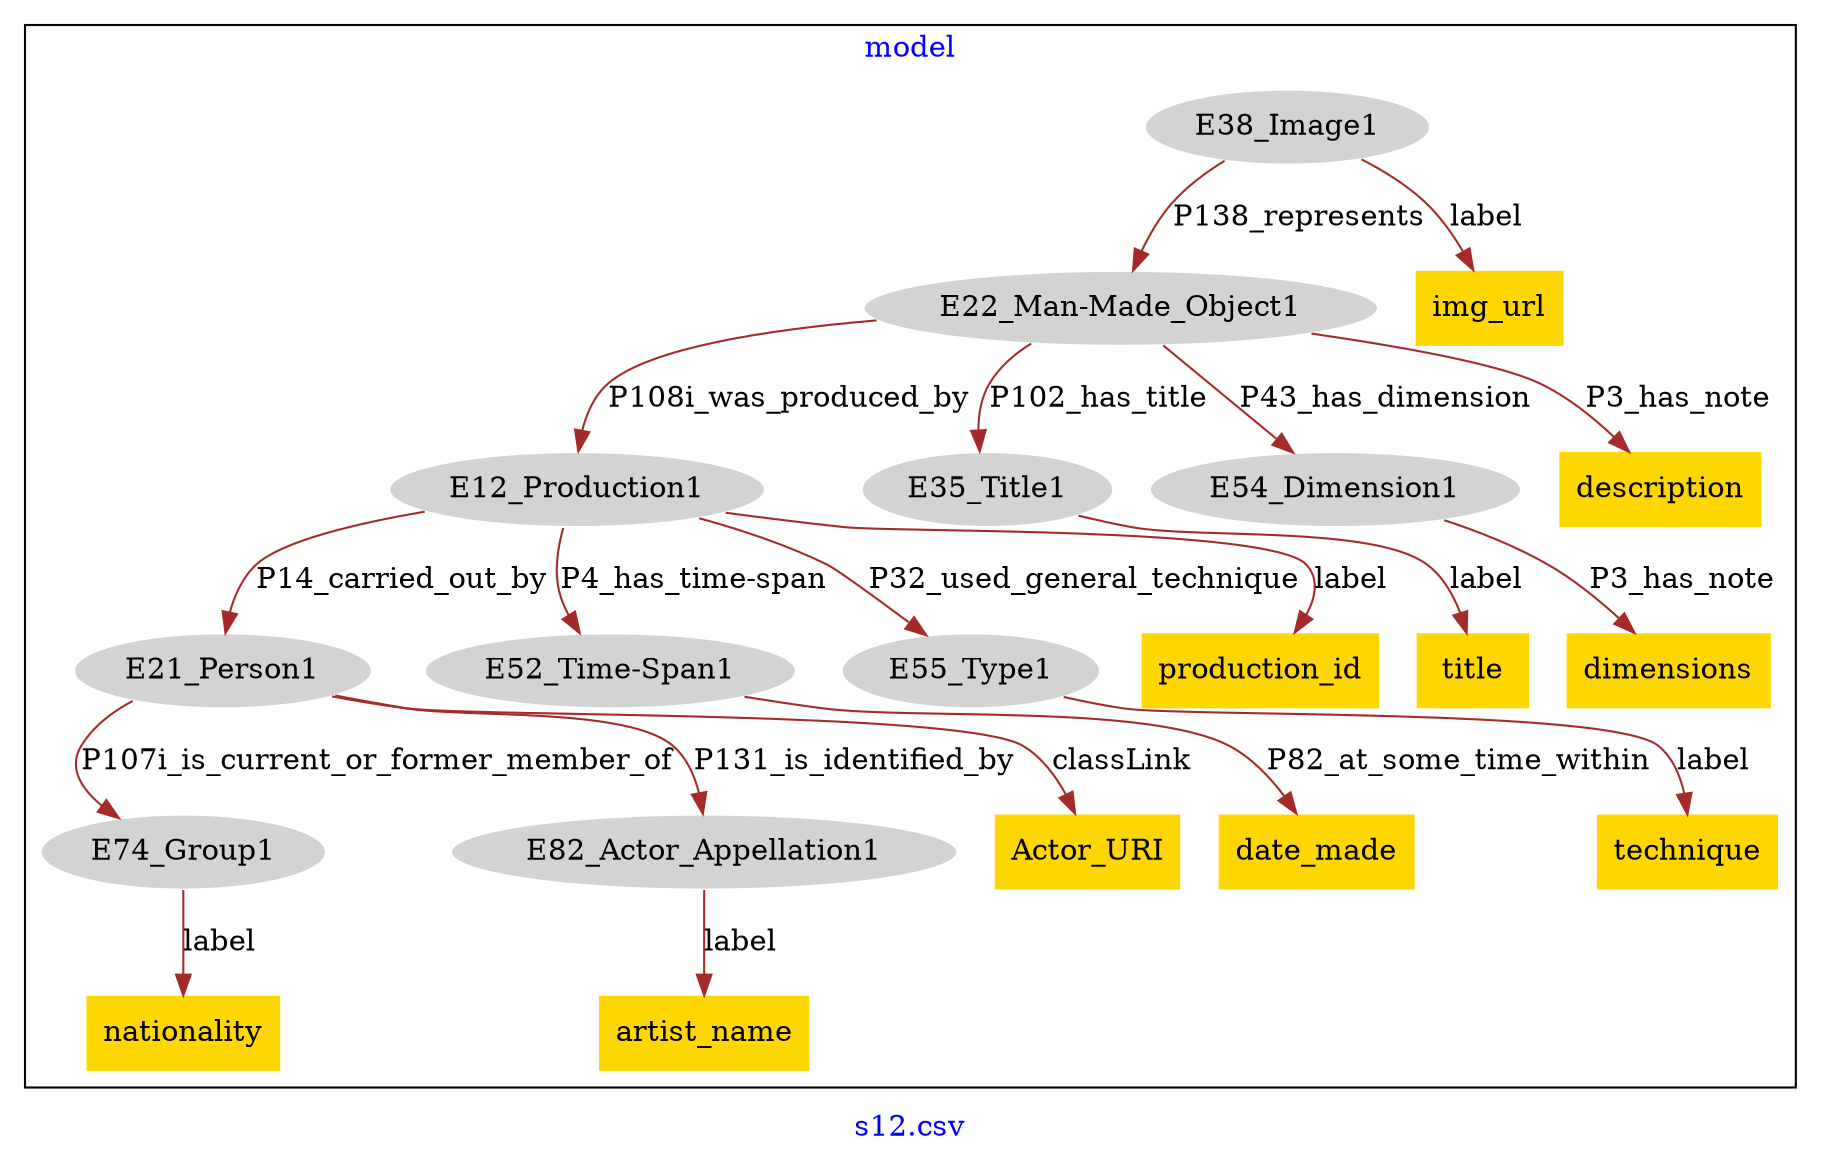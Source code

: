 digraph n0 {
fontcolor="blue"
remincross="true"
label="s12.csv"
subgraph cluster {
label="model"
n2[style="filled",color="white",fillcolor="lightgray",label="E12_Production1"];
n3[style="filled",color="white",fillcolor="lightgray",label="E21_Person1"];
n4[style="filled",color="white",fillcolor="lightgray",label="E52_Time-Span1"];
n5[style="filled",color="white",fillcolor="lightgray",label="E55_Type1"];
n6[style="filled",color="white",fillcolor="lightgray",label="E74_Group1"];
n7[style="filled",color="white",fillcolor="lightgray",label="E82_Actor_Appellation1"];
n8[style="filled",color="white",fillcolor="lightgray",label="E22_Man-Made_Object1"];
n9[style="filled",color="white",fillcolor="lightgray",label="E35_Title1"];
n10[style="filled",color="white",fillcolor="lightgray",label="E54_Dimension1"];
n11[style="filled",color="white",fillcolor="lightgray",label="E38_Image1"];
n12[shape="plaintext",style="filled",fillcolor="gold",label="technique"];
n13[shape="plaintext",style="filled",fillcolor="gold",label="nationality"];
n14[shape="plaintext",style="filled",fillcolor="gold",label="description"];
n15[shape="plaintext",style="filled",fillcolor="gold",label="Actor_URI"];
n16[shape="plaintext",style="filled",fillcolor="gold",label="title"];
n17[shape="plaintext",style="filled",fillcolor="gold",label="production_id"];
n18[shape="plaintext",style="filled",fillcolor="gold",label="date_made"];
n19[shape="plaintext",style="filled",fillcolor="gold",label="artist_name"];
n20[shape="plaintext",style="filled",fillcolor="gold",label="dimensions"];
n21[shape="plaintext",style="filled",fillcolor="gold",label="img_url"];
}
n2 -> n3[color="brown",fontcolor="black",label="P14_carried_out_by"]
n2 -> n4[color="brown",fontcolor="black",label="P4_has_time-span"]
n2 -> n5[color="brown",fontcolor="black",label="P32_used_general_technique"]
n3 -> n6[color="brown",fontcolor="black",label="P107i_is_current_or_former_member_of"]
n3 -> n7[color="brown",fontcolor="black",label="P131_is_identified_by"]
n8 -> n2[color="brown",fontcolor="black",label="P108i_was_produced_by"]
n8 -> n9[color="brown",fontcolor="black",label="P102_has_title"]
n8 -> n10[color="brown",fontcolor="black",label="P43_has_dimension"]
n11 -> n8[color="brown",fontcolor="black",label="P138_represents"]
n5 -> n12[color="brown",fontcolor="black",label="label"]
n6 -> n13[color="brown",fontcolor="black",label="label"]
n8 -> n14[color="brown",fontcolor="black",label="P3_has_note"]
n3 -> n15[color="brown",fontcolor="black",label="classLink"]
n9 -> n16[color="brown",fontcolor="black",label="label"]
n2 -> n17[color="brown",fontcolor="black",label="label"]
n4 -> n18[color="brown",fontcolor="black",label="P82_at_some_time_within"]
n7 -> n19[color="brown",fontcolor="black",label="label"]
n10 -> n20[color="brown",fontcolor="black",label="P3_has_note"]
n11 -> n21[color="brown",fontcolor="black",label="label"]
}
